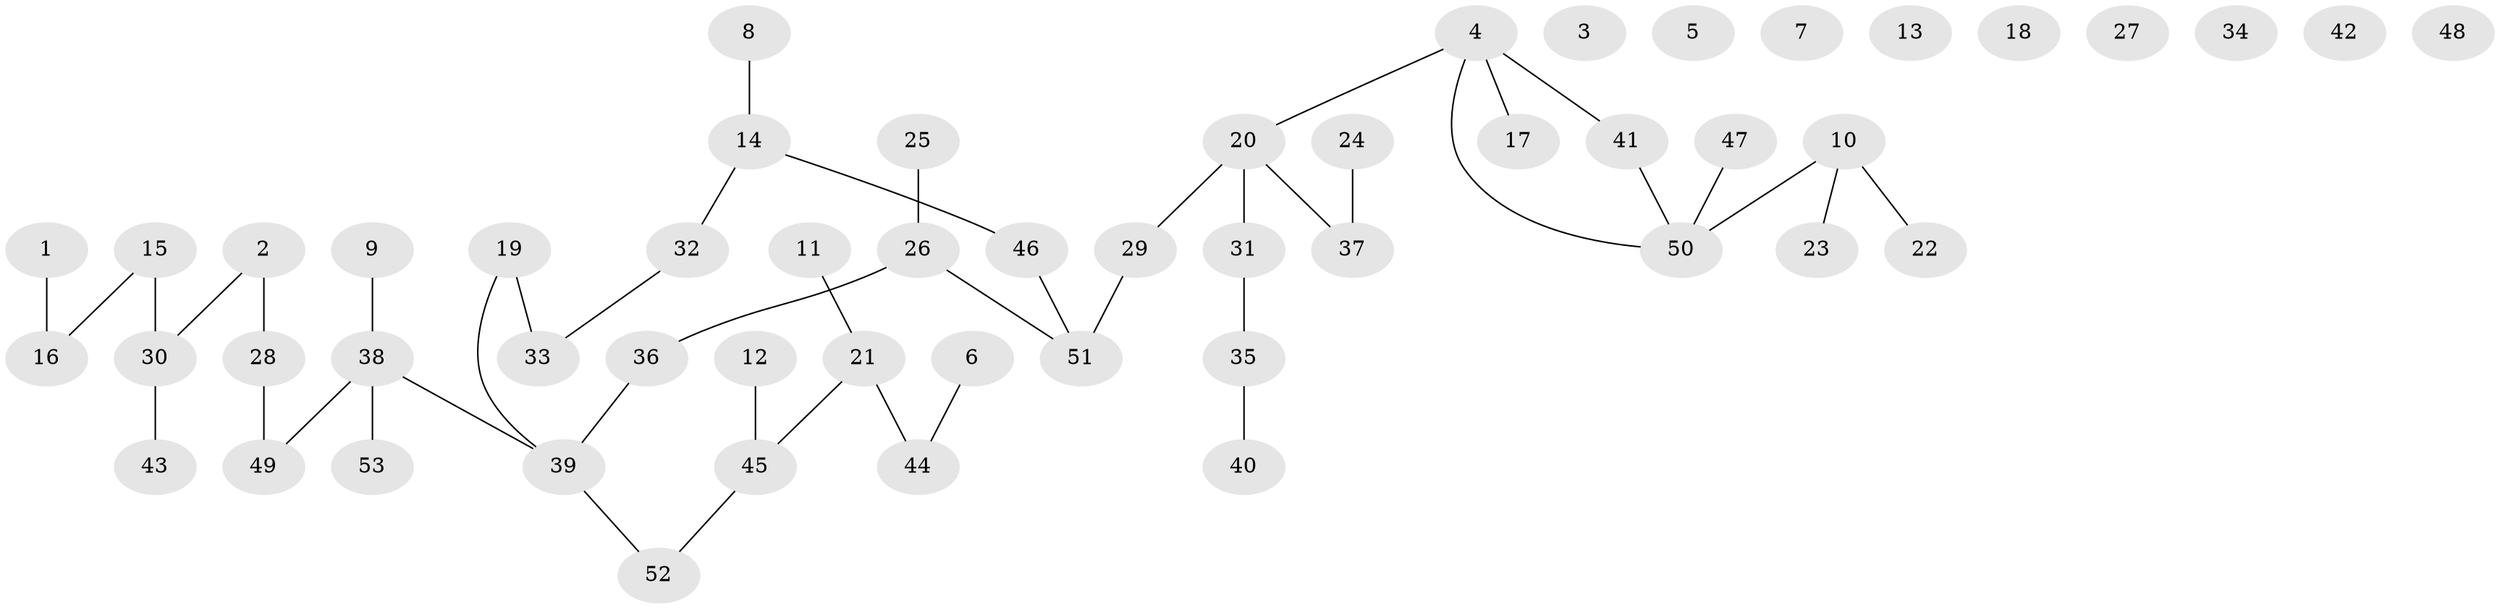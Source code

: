 // Generated by graph-tools (version 1.1) at 2025/33/03/09/25 02:33:28]
// undirected, 53 vertices, 45 edges
graph export_dot {
graph [start="1"]
  node [color=gray90,style=filled];
  1;
  2;
  3;
  4;
  5;
  6;
  7;
  8;
  9;
  10;
  11;
  12;
  13;
  14;
  15;
  16;
  17;
  18;
  19;
  20;
  21;
  22;
  23;
  24;
  25;
  26;
  27;
  28;
  29;
  30;
  31;
  32;
  33;
  34;
  35;
  36;
  37;
  38;
  39;
  40;
  41;
  42;
  43;
  44;
  45;
  46;
  47;
  48;
  49;
  50;
  51;
  52;
  53;
  1 -- 16;
  2 -- 28;
  2 -- 30;
  4 -- 17;
  4 -- 20;
  4 -- 41;
  4 -- 50;
  6 -- 44;
  8 -- 14;
  9 -- 38;
  10 -- 22;
  10 -- 23;
  10 -- 50;
  11 -- 21;
  12 -- 45;
  14 -- 32;
  14 -- 46;
  15 -- 16;
  15 -- 30;
  19 -- 33;
  19 -- 39;
  20 -- 29;
  20 -- 31;
  20 -- 37;
  21 -- 44;
  21 -- 45;
  24 -- 37;
  25 -- 26;
  26 -- 36;
  26 -- 51;
  28 -- 49;
  29 -- 51;
  30 -- 43;
  31 -- 35;
  32 -- 33;
  35 -- 40;
  36 -- 39;
  38 -- 39;
  38 -- 49;
  38 -- 53;
  39 -- 52;
  41 -- 50;
  45 -- 52;
  46 -- 51;
  47 -- 50;
}
